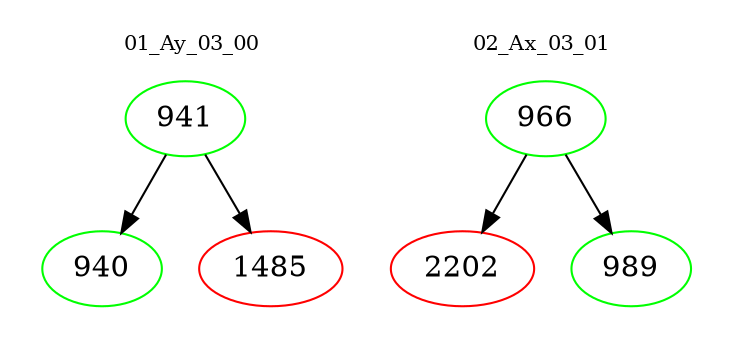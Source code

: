 digraph{
subgraph cluster_0 {
color = white
label = "01_Ay_03_00";
fontsize=10;
T0_941 [label="941", color="green"]
T0_941 -> T0_940 [color="black"]
T0_940 [label="940", color="green"]
T0_941 -> T0_1485 [color="black"]
T0_1485 [label="1485", color="red"]
}
subgraph cluster_1 {
color = white
label = "02_Ax_03_01";
fontsize=10;
T1_966 [label="966", color="green"]
T1_966 -> T1_2202 [color="black"]
T1_2202 [label="2202", color="red"]
T1_966 -> T1_989 [color="black"]
T1_989 [label="989", color="green"]
}
}
